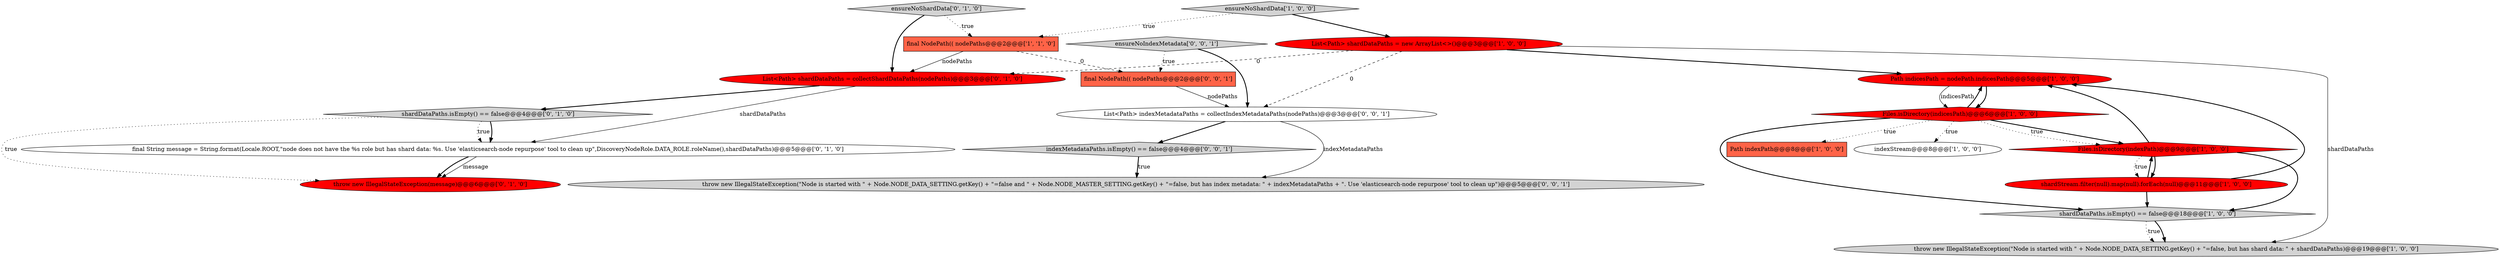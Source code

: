 digraph {
14 [style = filled, label = "throw new IllegalStateException(message)@@@6@@@['0', '1', '0']", fillcolor = red, shape = ellipse image = "AAA1AAABBB2BBB"];
8 [style = filled, label = "Files.isDirectory(indicesPath)@@@6@@@['1', '0', '0']", fillcolor = red, shape = diamond image = "AAA1AAABBB1BBB"];
11 [style = filled, label = "ensureNoShardData['0', '1', '0']", fillcolor = lightgray, shape = diamond image = "AAA0AAABBB2BBB"];
9 [style = filled, label = "Path indexPath@@@8@@@['1', '0', '0']", fillcolor = tomato, shape = box image = "AAA1AAABBB1BBB"];
18 [style = filled, label = "indexMetadataPaths.isEmpty() == false@@@4@@@['0', '0', '1']", fillcolor = lightgray, shape = diamond image = "AAA0AAABBB3BBB"];
20 [style = filled, label = "List<Path> indexMetadataPaths = collectIndexMetadataPaths(nodePaths)@@@3@@@['0', '0', '1']", fillcolor = white, shape = ellipse image = "AAA0AAABBB3BBB"];
2 [style = filled, label = "throw new IllegalStateException(\"Node is started with \" + Node.NODE_DATA_SETTING.getKey() + \"=false, but has shard data: \" + shardDataPaths)@@@19@@@['1', '0', '0']", fillcolor = lightgray, shape = ellipse image = "AAA0AAABBB1BBB"];
12 [style = filled, label = "List<Path> shardDataPaths = collectShardDataPaths(nodePaths)@@@3@@@['0', '1', '0']", fillcolor = red, shape = ellipse image = "AAA1AAABBB2BBB"];
0 [style = filled, label = "shardStream.filter(null).map(null).forEach(null)@@@11@@@['1', '0', '0']", fillcolor = red, shape = ellipse image = "AAA1AAABBB1BBB"];
3 [style = filled, label = "indexStream@@@8@@@['1', '0', '0']", fillcolor = white, shape = ellipse image = "AAA0AAABBB1BBB"];
6 [style = filled, label = "Files.isDirectory(indexPath)@@@9@@@['1', '0', '0']", fillcolor = red, shape = diamond image = "AAA1AAABBB1BBB"];
5 [style = filled, label = "List<Path> shardDataPaths = new ArrayList<>()@@@3@@@['1', '0', '0']", fillcolor = red, shape = ellipse image = "AAA1AAABBB1BBB"];
4 [style = filled, label = "final NodePath(( nodePaths@@@2@@@['1', '1', '0']", fillcolor = tomato, shape = box image = "AAA0AAABBB1BBB"];
17 [style = filled, label = "final NodePath(( nodePaths@@@2@@@['0', '0', '1']", fillcolor = tomato, shape = box image = "AAA0AAABBB3BBB"];
1 [style = filled, label = "Path indicesPath = nodePath.indicesPath@@@5@@@['1', '0', '0']", fillcolor = red, shape = ellipse image = "AAA1AAABBB1BBB"];
13 [style = filled, label = "final String message = String.format(Locale.ROOT,\"node does not have the %s role but has shard data: %s. Use 'elasticsearch-node repurpose' tool to clean up\",DiscoveryNodeRole.DATA_ROLE.roleName(),shardDataPaths)@@@5@@@['0', '1', '0']", fillcolor = white, shape = ellipse image = "AAA0AAABBB2BBB"];
10 [style = filled, label = "shardDataPaths.isEmpty() == false@@@18@@@['1', '0', '0']", fillcolor = lightgray, shape = diamond image = "AAA0AAABBB1BBB"];
16 [style = filled, label = "ensureNoIndexMetadata['0', '0', '1']", fillcolor = lightgray, shape = diamond image = "AAA0AAABBB3BBB"];
15 [style = filled, label = "shardDataPaths.isEmpty() == false@@@4@@@['0', '1', '0']", fillcolor = lightgray, shape = diamond image = "AAA0AAABBB2BBB"];
19 [style = filled, label = "throw new IllegalStateException(\"Node is started with \" + Node.NODE_DATA_SETTING.getKey() + \"=false and \" + Node.NODE_MASTER_SETTING.getKey() + \"=false, but has index metadata: \" + indexMetadataPaths + \". Use 'elasticsearch-node repurpose' tool to clean up\")@@@5@@@['0', '0', '1']", fillcolor = lightgray, shape = ellipse image = "AAA0AAABBB3BBB"];
7 [style = filled, label = "ensureNoShardData['1', '0', '0']", fillcolor = lightgray, shape = diamond image = "AAA0AAABBB1BBB"];
8->10 [style = bold, label=""];
15->13 [style = bold, label=""];
5->12 [style = dashed, label="0"];
1->8 [style = bold, label=""];
4->17 [style = dashed, label="0"];
0->6 [style = bold, label=""];
5->2 [style = solid, label="shardDataPaths"];
16->17 [style = dotted, label="true"];
12->15 [style = bold, label=""];
18->19 [style = dotted, label="true"];
18->19 [style = bold, label=""];
1->8 [style = solid, label="indicesPath"];
8->6 [style = bold, label=""];
6->0 [style = bold, label=""];
11->12 [style = bold, label=""];
20->19 [style = solid, label="indexMetadataPaths"];
12->13 [style = solid, label="shardDataPaths"];
11->4 [style = dotted, label="true"];
15->14 [style = dotted, label="true"];
8->3 [style = dotted, label="true"];
5->20 [style = dashed, label="0"];
15->13 [style = dotted, label="true"];
20->18 [style = bold, label=""];
8->1 [style = bold, label=""];
6->1 [style = bold, label=""];
5->1 [style = bold, label=""];
0->10 [style = bold, label=""];
7->5 [style = bold, label=""];
4->12 [style = solid, label="nodePaths"];
8->6 [style = dotted, label="true"];
10->2 [style = dotted, label="true"];
0->1 [style = bold, label=""];
6->10 [style = bold, label=""];
7->4 [style = dotted, label="true"];
13->14 [style = solid, label="message"];
10->2 [style = bold, label=""];
17->20 [style = solid, label="nodePaths"];
8->9 [style = dotted, label="true"];
6->0 [style = dotted, label="true"];
16->20 [style = bold, label=""];
13->14 [style = bold, label=""];
}
